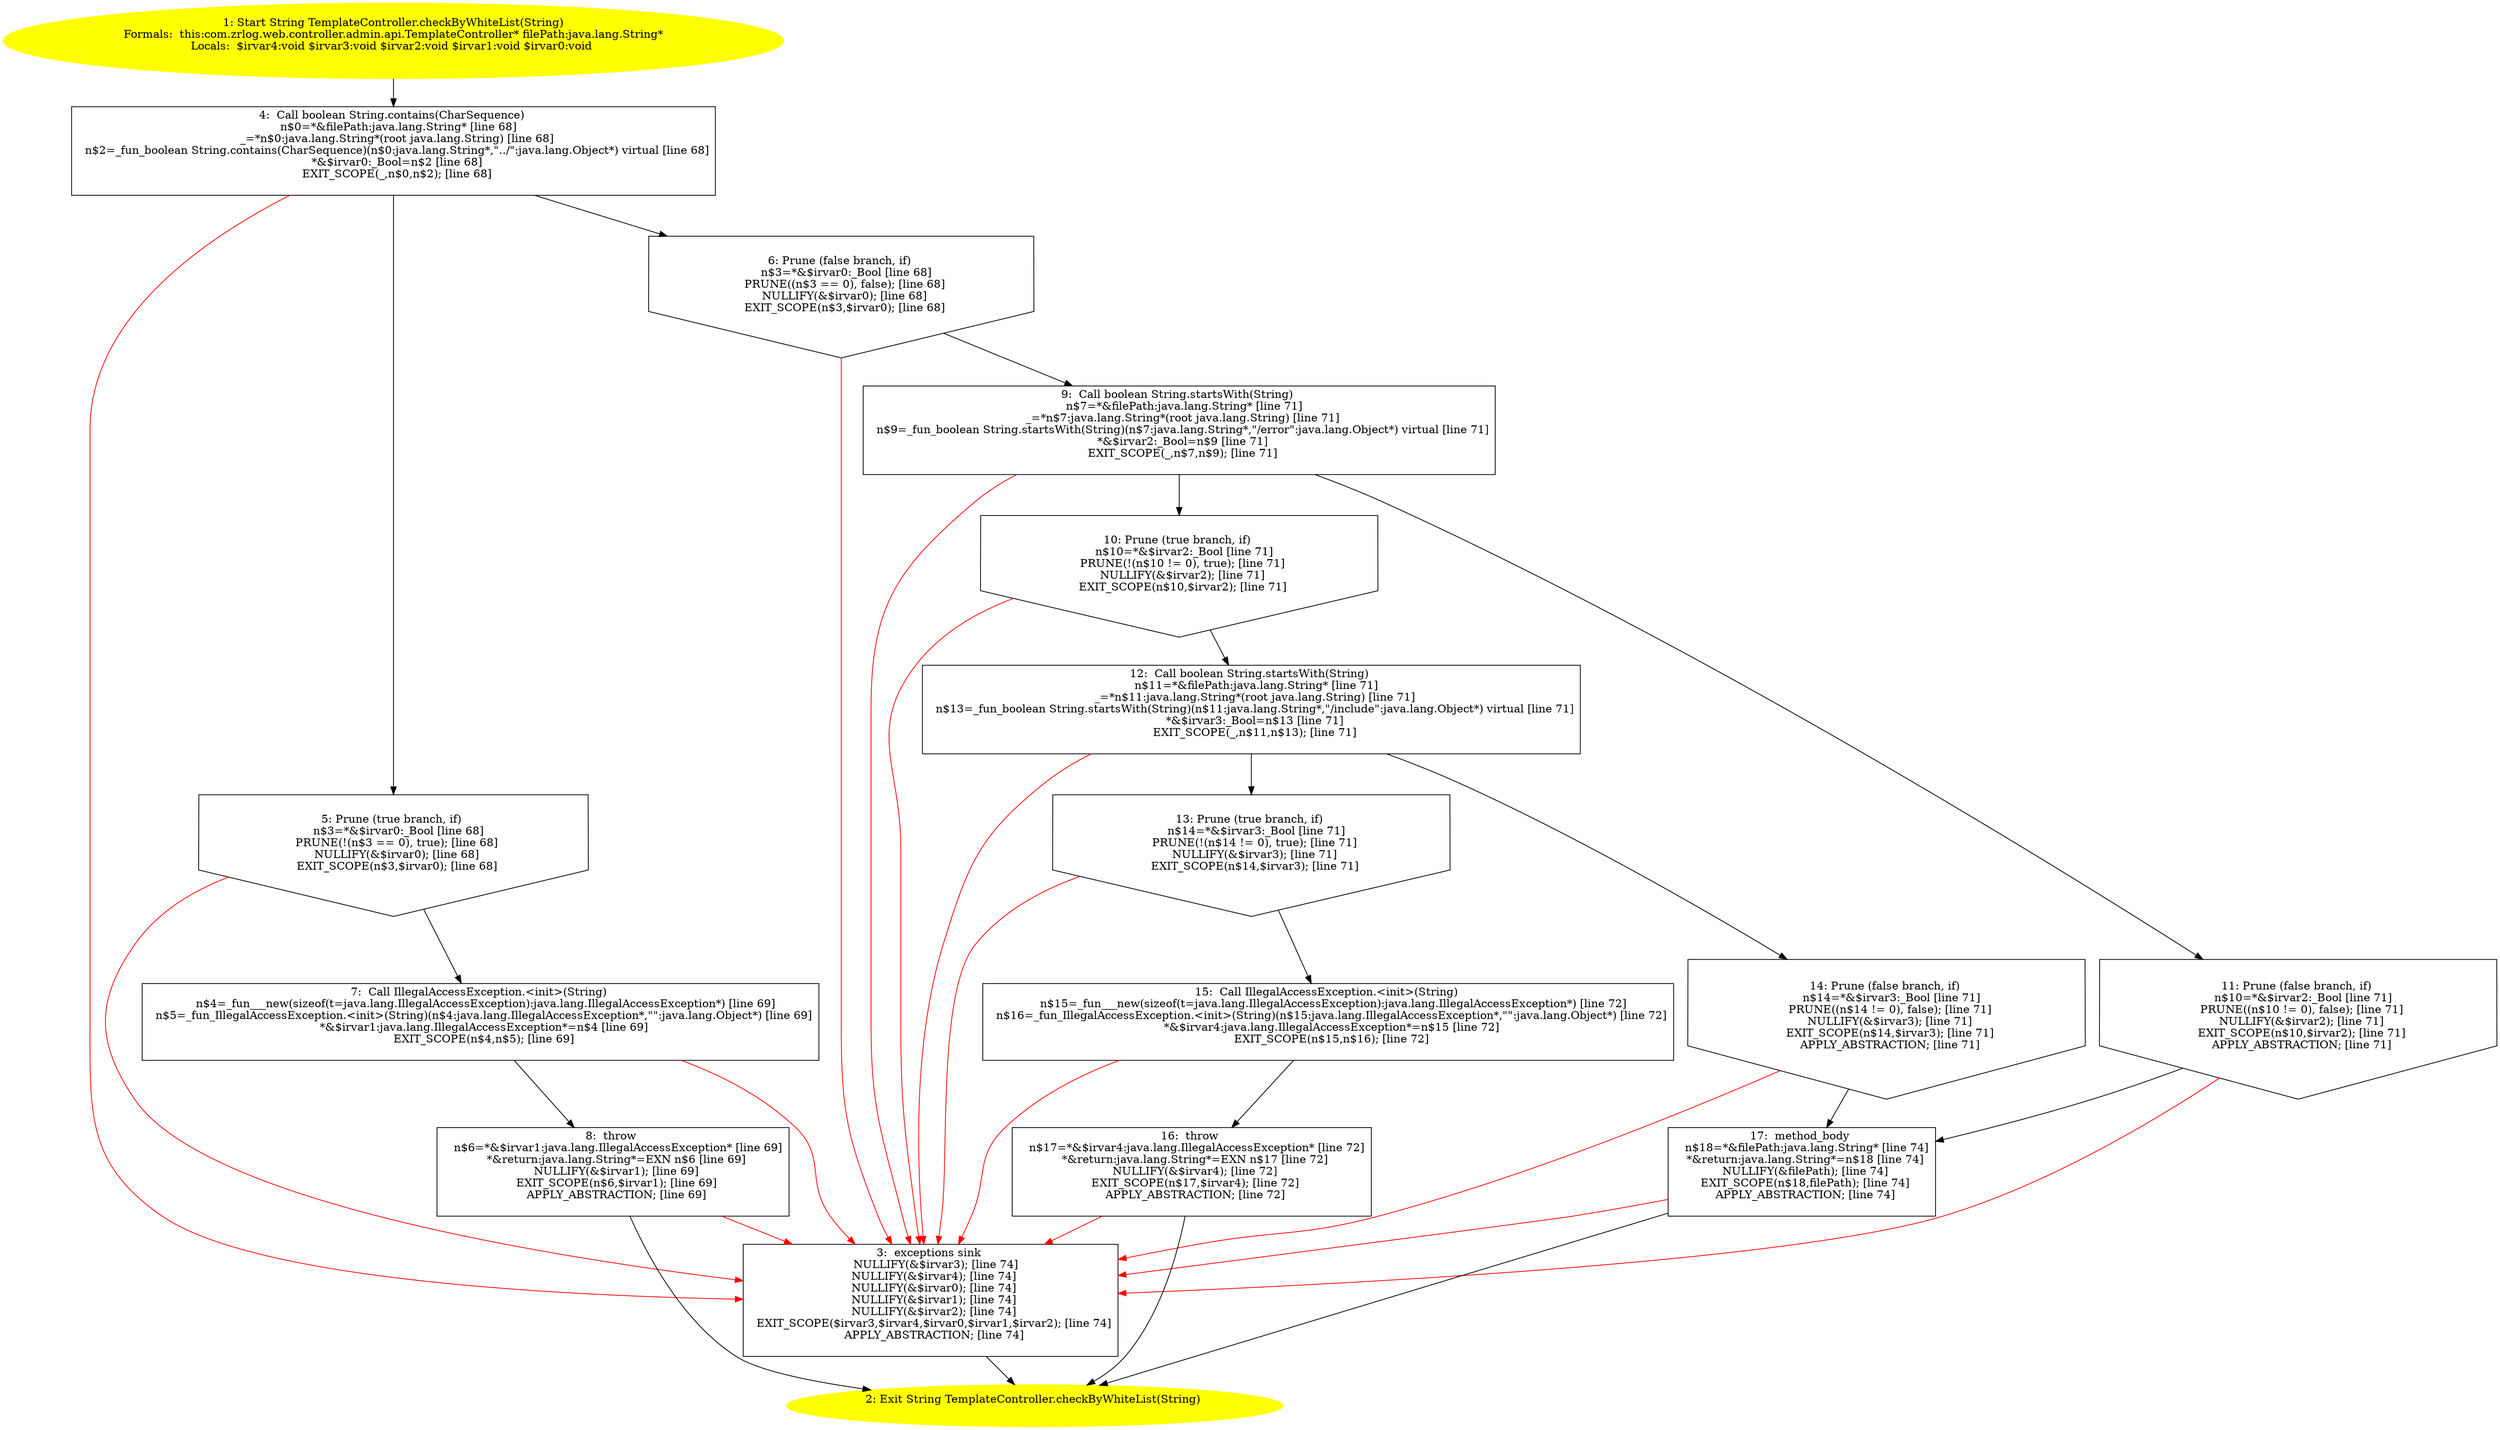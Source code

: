 /* @generated */
digraph cfg {
"com.zrlog.web.controller.admin.api.TemplateController.checkByWhiteList(java.lang.String):java.lang.S.c08c7cf5f722ad397490f1761e2d4ea8_1" [label="1: Start String TemplateController.checkByWhiteList(String)\nFormals:  this:com.zrlog.web.controller.admin.api.TemplateController* filePath:java.lang.String*\nLocals:  $irvar4:void $irvar3:void $irvar2:void $irvar1:void $irvar0:void \n  " color=yellow style=filled]
	

	 "com.zrlog.web.controller.admin.api.TemplateController.checkByWhiteList(java.lang.String):java.lang.S.c08c7cf5f722ad397490f1761e2d4ea8_1" -> "com.zrlog.web.controller.admin.api.TemplateController.checkByWhiteList(java.lang.String):java.lang.S.c08c7cf5f722ad397490f1761e2d4ea8_4" ;
"com.zrlog.web.controller.admin.api.TemplateController.checkByWhiteList(java.lang.String):java.lang.S.c08c7cf5f722ad397490f1761e2d4ea8_2" [label="2: Exit String TemplateController.checkByWhiteList(String) \n  " color=yellow style=filled]
	

"com.zrlog.web.controller.admin.api.TemplateController.checkByWhiteList(java.lang.String):java.lang.S.c08c7cf5f722ad397490f1761e2d4ea8_3" [label="3:  exceptions sink \n   NULLIFY(&$irvar3); [line 74]\n  NULLIFY(&$irvar4); [line 74]\n  NULLIFY(&$irvar0); [line 74]\n  NULLIFY(&$irvar1); [line 74]\n  NULLIFY(&$irvar2); [line 74]\n  EXIT_SCOPE($irvar3,$irvar4,$irvar0,$irvar1,$irvar2); [line 74]\n  APPLY_ABSTRACTION; [line 74]\n " shape="box"]
	

	 "com.zrlog.web.controller.admin.api.TemplateController.checkByWhiteList(java.lang.String):java.lang.S.c08c7cf5f722ad397490f1761e2d4ea8_3" -> "com.zrlog.web.controller.admin.api.TemplateController.checkByWhiteList(java.lang.String):java.lang.S.c08c7cf5f722ad397490f1761e2d4ea8_2" ;
"com.zrlog.web.controller.admin.api.TemplateController.checkByWhiteList(java.lang.String):java.lang.S.c08c7cf5f722ad397490f1761e2d4ea8_4" [label="4:  Call boolean String.contains(CharSequence) \n   n$0=*&filePath:java.lang.String* [line 68]\n  _=*n$0:java.lang.String*(root java.lang.String) [line 68]\n  n$2=_fun_boolean String.contains(CharSequence)(n$0:java.lang.String*,\"../\":java.lang.Object*) virtual [line 68]\n  *&$irvar0:_Bool=n$2 [line 68]\n  EXIT_SCOPE(_,n$0,n$2); [line 68]\n " shape="box"]
	

	 "com.zrlog.web.controller.admin.api.TemplateController.checkByWhiteList(java.lang.String):java.lang.S.c08c7cf5f722ad397490f1761e2d4ea8_4" -> "com.zrlog.web.controller.admin.api.TemplateController.checkByWhiteList(java.lang.String):java.lang.S.c08c7cf5f722ad397490f1761e2d4ea8_5" ;
	 "com.zrlog.web.controller.admin.api.TemplateController.checkByWhiteList(java.lang.String):java.lang.S.c08c7cf5f722ad397490f1761e2d4ea8_4" -> "com.zrlog.web.controller.admin.api.TemplateController.checkByWhiteList(java.lang.String):java.lang.S.c08c7cf5f722ad397490f1761e2d4ea8_6" ;
	 "com.zrlog.web.controller.admin.api.TemplateController.checkByWhiteList(java.lang.String):java.lang.S.c08c7cf5f722ad397490f1761e2d4ea8_4" -> "com.zrlog.web.controller.admin.api.TemplateController.checkByWhiteList(java.lang.String):java.lang.S.c08c7cf5f722ad397490f1761e2d4ea8_3" [color="red" ];
"com.zrlog.web.controller.admin.api.TemplateController.checkByWhiteList(java.lang.String):java.lang.S.c08c7cf5f722ad397490f1761e2d4ea8_5" [label="5: Prune (true branch, if) \n   n$3=*&$irvar0:_Bool [line 68]\n  PRUNE(!(n$3 == 0), true); [line 68]\n  NULLIFY(&$irvar0); [line 68]\n  EXIT_SCOPE(n$3,$irvar0); [line 68]\n " shape="invhouse"]
	

	 "com.zrlog.web.controller.admin.api.TemplateController.checkByWhiteList(java.lang.String):java.lang.S.c08c7cf5f722ad397490f1761e2d4ea8_5" -> "com.zrlog.web.controller.admin.api.TemplateController.checkByWhiteList(java.lang.String):java.lang.S.c08c7cf5f722ad397490f1761e2d4ea8_7" ;
	 "com.zrlog.web.controller.admin.api.TemplateController.checkByWhiteList(java.lang.String):java.lang.S.c08c7cf5f722ad397490f1761e2d4ea8_5" -> "com.zrlog.web.controller.admin.api.TemplateController.checkByWhiteList(java.lang.String):java.lang.S.c08c7cf5f722ad397490f1761e2d4ea8_3" [color="red" ];
"com.zrlog.web.controller.admin.api.TemplateController.checkByWhiteList(java.lang.String):java.lang.S.c08c7cf5f722ad397490f1761e2d4ea8_6" [label="6: Prune (false branch, if) \n   n$3=*&$irvar0:_Bool [line 68]\n  PRUNE((n$3 == 0), false); [line 68]\n  NULLIFY(&$irvar0); [line 68]\n  EXIT_SCOPE(n$3,$irvar0); [line 68]\n " shape="invhouse"]
	

	 "com.zrlog.web.controller.admin.api.TemplateController.checkByWhiteList(java.lang.String):java.lang.S.c08c7cf5f722ad397490f1761e2d4ea8_6" -> "com.zrlog.web.controller.admin.api.TemplateController.checkByWhiteList(java.lang.String):java.lang.S.c08c7cf5f722ad397490f1761e2d4ea8_9" ;
	 "com.zrlog.web.controller.admin.api.TemplateController.checkByWhiteList(java.lang.String):java.lang.S.c08c7cf5f722ad397490f1761e2d4ea8_6" -> "com.zrlog.web.controller.admin.api.TemplateController.checkByWhiteList(java.lang.String):java.lang.S.c08c7cf5f722ad397490f1761e2d4ea8_3" [color="red" ];
"com.zrlog.web.controller.admin.api.TemplateController.checkByWhiteList(java.lang.String):java.lang.S.c08c7cf5f722ad397490f1761e2d4ea8_7" [label="7:  Call IllegalAccessException.<init>(String) \n   n$4=_fun___new(sizeof(t=java.lang.IllegalAccessException):java.lang.IllegalAccessException*) [line 69]\n  n$5=_fun_IllegalAccessException.<init>(String)(n$4:java.lang.IllegalAccessException*,\"\":java.lang.Object*) [line 69]\n  *&$irvar1:java.lang.IllegalAccessException*=n$4 [line 69]\n  EXIT_SCOPE(n$4,n$5); [line 69]\n " shape="box"]
	

	 "com.zrlog.web.controller.admin.api.TemplateController.checkByWhiteList(java.lang.String):java.lang.S.c08c7cf5f722ad397490f1761e2d4ea8_7" -> "com.zrlog.web.controller.admin.api.TemplateController.checkByWhiteList(java.lang.String):java.lang.S.c08c7cf5f722ad397490f1761e2d4ea8_8" ;
	 "com.zrlog.web.controller.admin.api.TemplateController.checkByWhiteList(java.lang.String):java.lang.S.c08c7cf5f722ad397490f1761e2d4ea8_7" -> "com.zrlog.web.controller.admin.api.TemplateController.checkByWhiteList(java.lang.String):java.lang.S.c08c7cf5f722ad397490f1761e2d4ea8_3" [color="red" ];
"com.zrlog.web.controller.admin.api.TemplateController.checkByWhiteList(java.lang.String):java.lang.S.c08c7cf5f722ad397490f1761e2d4ea8_8" [label="8:  throw \n   n$6=*&$irvar1:java.lang.IllegalAccessException* [line 69]\n  *&return:java.lang.String*=EXN n$6 [line 69]\n  NULLIFY(&$irvar1); [line 69]\n  EXIT_SCOPE(n$6,$irvar1); [line 69]\n  APPLY_ABSTRACTION; [line 69]\n " shape="box"]
	

	 "com.zrlog.web.controller.admin.api.TemplateController.checkByWhiteList(java.lang.String):java.lang.S.c08c7cf5f722ad397490f1761e2d4ea8_8" -> "com.zrlog.web.controller.admin.api.TemplateController.checkByWhiteList(java.lang.String):java.lang.S.c08c7cf5f722ad397490f1761e2d4ea8_2" ;
	 "com.zrlog.web.controller.admin.api.TemplateController.checkByWhiteList(java.lang.String):java.lang.S.c08c7cf5f722ad397490f1761e2d4ea8_8" -> "com.zrlog.web.controller.admin.api.TemplateController.checkByWhiteList(java.lang.String):java.lang.S.c08c7cf5f722ad397490f1761e2d4ea8_3" [color="red" ];
"com.zrlog.web.controller.admin.api.TemplateController.checkByWhiteList(java.lang.String):java.lang.S.c08c7cf5f722ad397490f1761e2d4ea8_9" [label="9:  Call boolean String.startsWith(String) \n   n$7=*&filePath:java.lang.String* [line 71]\n  _=*n$7:java.lang.String*(root java.lang.String) [line 71]\n  n$9=_fun_boolean String.startsWith(String)(n$7:java.lang.String*,\"/error\":java.lang.Object*) virtual [line 71]\n  *&$irvar2:_Bool=n$9 [line 71]\n  EXIT_SCOPE(_,n$7,n$9); [line 71]\n " shape="box"]
	

	 "com.zrlog.web.controller.admin.api.TemplateController.checkByWhiteList(java.lang.String):java.lang.S.c08c7cf5f722ad397490f1761e2d4ea8_9" -> "com.zrlog.web.controller.admin.api.TemplateController.checkByWhiteList(java.lang.String):java.lang.S.c08c7cf5f722ad397490f1761e2d4ea8_10" ;
	 "com.zrlog.web.controller.admin.api.TemplateController.checkByWhiteList(java.lang.String):java.lang.S.c08c7cf5f722ad397490f1761e2d4ea8_9" -> "com.zrlog.web.controller.admin.api.TemplateController.checkByWhiteList(java.lang.String):java.lang.S.c08c7cf5f722ad397490f1761e2d4ea8_11" ;
	 "com.zrlog.web.controller.admin.api.TemplateController.checkByWhiteList(java.lang.String):java.lang.S.c08c7cf5f722ad397490f1761e2d4ea8_9" -> "com.zrlog.web.controller.admin.api.TemplateController.checkByWhiteList(java.lang.String):java.lang.S.c08c7cf5f722ad397490f1761e2d4ea8_3" [color="red" ];
"com.zrlog.web.controller.admin.api.TemplateController.checkByWhiteList(java.lang.String):java.lang.S.c08c7cf5f722ad397490f1761e2d4ea8_10" [label="10: Prune (true branch, if) \n   n$10=*&$irvar2:_Bool [line 71]\n  PRUNE(!(n$10 != 0), true); [line 71]\n  NULLIFY(&$irvar2); [line 71]\n  EXIT_SCOPE(n$10,$irvar2); [line 71]\n " shape="invhouse"]
	

	 "com.zrlog.web.controller.admin.api.TemplateController.checkByWhiteList(java.lang.String):java.lang.S.c08c7cf5f722ad397490f1761e2d4ea8_10" -> "com.zrlog.web.controller.admin.api.TemplateController.checkByWhiteList(java.lang.String):java.lang.S.c08c7cf5f722ad397490f1761e2d4ea8_12" ;
	 "com.zrlog.web.controller.admin.api.TemplateController.checkByWhiteList(java.lang.String):java.lang.S.c08c7cf5f722ad397490f1761e2d4ea8_10" -> "com.zrlog.web.controller.admin.api.TemplateController.checkByWhiteList(java.lang.String):java.lang.S.c08c7cf5f722ad397490f1761e2d4ea8_3" [color="red" ];
"com.zrlog.web.controller.admin.api.TemplateController.checkByWhiteList(java.lang.String):java.lang.S.c08c7cf5f722ad397490f1761e2d4ea8_11" [label="11: Prune (false branch, if) \n   n$10=*&$irvar2:_Bool [line 71]\n  PRUNE((n$10 != 0), false); [line 71]\n  NULLIFY(&$irvar2); [line 71]\n  EXIT_SCOPE(n$10,$irvar2); [line 71]\n  APPLY_ABSTRACTION; [line 71]\n " shape="invhouse"]
	

	 "com.zrlog.web.controller.admin.api.TemplateController.checkByWhiteList(java.lang.String):java.lang.S.c08c7cf5f722ad397490f1761e2d4ea8_11" -> "com.zrlog.web.controller.admin.api.TemplateController.checkByWhiteList(java.lang.String):java.lang.S.c08c7cf5f722ad397490f1761e2d4ea8_17" ;
	 "com.zrlog.web.controller.admin.api.TemplateController.checkByWhiteList(java.lang.String):java.lang.S.c08c7cf5f722ad397490f1761e2d4ea8_11" -> "com.zrlog.web.controller.admin.api.TemplateController.checkByWhiteList(java.lang.String):java.lang.S.c08c7cf5f722ad397490f1761e2d4ea8_3" [color="red" ];
"com.zrlog.web.controller.admin.api.TemplateController.checkByWhiteList(java.lang.String):java.lang.S.c08c7cf5f722ad397490f1761e2d4ea8_12" [label="12:  Call boolean String.startsWith(String) \n   n$11=*&filePath:java.lang.String* [line 71]\n  _=*n$11:java.lang.String*(root java.lang.String) [line 71]\n  n$13=_fun_boolean String.startsWith(String)(n$11:java.lang.String*,\"/include\":java.lang.Object*) virtual [line 71]\n  *&$irvar3:_Bool=n$13 [line 71]\n  EXIT_SCOPE(_,n$11,n$13); [line 71]\n " shape="box"]
	

	 "com.zrlog.web.controller.admin.api.TemplateController.checkByWhiteList(java.lang.String):java.lang.S.c08c7cf5f722ad397490f1761e2d4ea8_12" -> "com.zrlog.web.controller.admin.api.TemplateController.checkByWhiteList(java.lang.String):java.lang.S.c08c7cf5f722ad397490f1761e2d4ea8_13" ;
	 "com.zrlog.web.controller.admin.api.TemplateController.checkByWhiteList(java.lang.String):java.lang.S.c08c7cf5f722ad397490f1761e2d4ea8_12" -> "com.zrlog.web.controller.admin.api.TemplateController.checkByWhiteList(java.lang.String):java.lang.S.c08c7cf5f722ad397490f1761e2d4ea8_14" ;
	 "com.zrlog.web.controller.admin.api.TemplateController.checkByWhiteList(java.lang.String):java.lang.S.c08c7cf5f722ad397490f1761e2d4ea8_12" -> "com.zrlog.web.controller.admin.api.TemplateController.checkByWhiteList(java.lang.String):java.lang.S.c08c7cf5f722ad397490f1761e2d4ea8_3" [color="red" ];
"com.zrlog.web.controller.admin.api.TemplateController.checkByWhiteList(java.lang.String):java.lang.S.c08c7cf5f722ad397490f1761e2d4ea8_13" [label="13: Prune (true branch, if) \n   n$14=*&$irvar3:_Bool [line 71]\n  PRUNE(!(n$14 != 0), true); [line 71]\n  NULLIFY(&$irvar3); [line 71]\n  EXIT_SCOPE(n$14,$irvar3); [line 71]\n " shape="invhouse"]
	

	 "com.zrlog.web.controller.admin.api.TemplateController.checkByWhiteList(java.lang.String):java.lang.S.c08c7cf5f722ad397490f1761e2d4ea8_13" -> "com.zrlog.web.controller.admin.api.TemplateController.checkByWhiteList(java.lang.String):java.lang.S.c08c7cf5f722ad397490f1761e2d4ea8_15" ;
	 "com.zrlog.web.controller.admin.api.TemplateController.checkByWhiteList(java.lang.String):java.lang.S.c08c7cf5f722ad397490f1761e2d4ea8_13" -> "com.zrlog.web.controller.admin.api.TemplateController.checkByWhiteList(java.lang.String):java.lang.S.c08c7cf5f722ad397490f1761e2d4ea8_3" [color="red" ];
"com.zrlog.web.controller.admin.api.TemplateController.checkByWhiteList(java.lang.String):java.lang.S.c08c7cf5f722ad397490f1761e2d4ea8_14" [label="14: Prune (false branch, if) \n   n$14=*&$irvar3:_Bool [line 71]\n  PRUNE((n$14 != 0), false); [line 71]\n  NULLIFY(&$irvar3); [line 71]\n  EXIT_SCOPE(n$14,$irvar3); [line 71]\n  APPLY_ABSTRACTION; [line 71]\n " shape="invhouse"]
	

	 "com.zrlog.web.controller.admin.api.TemplateController.checkByWhiteList(java.lang.String):java.lang.S.c08c7cf5f722ad397490f1761e2d4ea8_14" -> "com.zrlog.web.controller.admin.api.TemplateController.checkByWhiteList(java.lang.String):java.lang.S.c08c7cf5f722ad397490f1761e2d4ea8_17" ;
	 "com.zrlog.web.controller.admin.api.TemplateController.checkByWhiteList(java.lang.String):java.lang.S.c08c7cf5f722ad397490f1761e2d4ea8_14" -> "com.zrlog.web.controller.admin.api.TemplateController.checkByWhiteList(java.lang.String):java.lang.S.c08c7cf5f722ad397490f1761e2d4ea8_3" [color="red" ];
"com.zrlog.web.controller.admin.api.TemplateController.checkByWhiteList(java.lang.String):java.lang.S.c08c7cf5f722ad397490f1761e2d4ea8_15" [label="15:  Call IllegalAccessException.<init>(String) \n   n$15=_fun___new(sizeof(t=java.lang.IllegalAccessException):java.lang.IllegalAccessException*) [line 72]\n  n$16=_fun_IllegalAccessException.<init>(String)(n$15:java.lang.IllegalAccessException*,\"\":java.lang.Object*) [line 72]\n  *&$irvar4:java.lang.IllegalAccessException*=n$15 [line 72]\n  EXIT_SCOPE(n$15,n$16); [line 72]\n " shape="box"]
	

	 "com.zrlog.web.controller.admin.api.TemplateController.checkByWhiteList(java.lang.String):java.lang.S.c08c7cf5f722ad397490f1761e2d4ea8_15" -> "com.zrlog.web.controller.admin.api.TemplateController.checkByWhiteList(java.lang.String):java.lang.S.c08c7cf5f722ad397490f1761e2d4ea8_16" ;
	 "com.zrlog.web.controller.admin.api.TemplateController.checkByWhiteList(java.lang.String):java.lang.S.c08c7cf5f722ad397490f1761e2d4ea8_15" -> "com.zrlog.web.controller.admin.api.TemplateController.checkByWhiteList(java.lang.String):java.lang.S.c08c7cf5f722ad397490f1761e2d4ea8_3" [color="red" ];
"com.zrlog.web.controller.admin.api.TemplateController.checkByWhiteList(java.lang.String):java.lang.S.c08c7cf5f722ad397490f1761e2d4ea8_16" [label="16:  throw \n   n$17=*&$irvar4:java.lang.IllegalAccessException* [line 72]\n  *&return:java.lang.String*=EXN n$17 [line 72]\n  NULLIFY(&$irvar4); [line 72]\n  EXIT_SCOPE(n$17,$irvar4); [line 72]\n  APPLY_ABSTRACTION; [line 72]\n " shape="box"]
	

	 "com.zrlog.web.controller.admin.api.TemplateController.checkByWhiteList(java.lang.String):java.lang.S.c08c7cf5f722ad397490f1761e2d4ea8_16" -> "com.zrlog.web.controller.admin.api.TemplateController.checkByWhiteList(java.lang.String):java.lang.S.c08c7cf5f722ad397490f1761e2d4ea8_2" ;
	 "com.zrlog.web.controller.admin.api.TemplateController.checkByWhiteList(java.lang.String):java.lang.S.c08c7cf5f722ad397490f1761e2d4ea8_16" -> "com.zrlog.web.controller.admin.api.TemplateController.checkByWhiteList(java.lang.String):java.lang.S.c08c7cf5f722ad397490f1761e2d4ea8_3" [color="red" ];
"com.zrlog.web.controller.admin.api.TemplateController.checkByWhiteList(java.lang.String):java.lang.S.c08c7cf5f722ad397490f1761e2d4ea8_17" [label="17:  method_body \n   n$18=*&filePath:java.lang.String* [line 74]\n  *&return:java.lang.String*=n$18 [line 74]\n  NULLIFY(&filePath); [line 74]\n  EXIT_SCOPE(n$18,filePath); [line 74]\n  APPLY_ABSTRACTION; [line 74]\n " shape="box"]
	

	 "com.zrlog.web.controller.admin.api.TemplateController.checkByWhiteList(java.lang.String):java.lang.S.c08c7cf5f722ad397490f1761e2d4ea8_17" -> "com.zrlog.web.controller.admin.api.TemplateController.checkByWhiteList(java.lang.String):java.lang.S.c08c7cf5f722ad397490f1761e2d4ea8_2" ;
	 "com.zrlog.web.controller.admin.api.TemplateController.checkByWhiteList(java.lang.String):java.lang.S.c08c7cf5f722ad397490f1761e2d4ea8_17" -> "com.zrlog.web.controller.admin.api.TemplateController.checkByWhiteList(java.lang.String):java.lang.S.c08c7cf5f722ad397490f1761e2d4ea8_3" [color="red" ];
}
